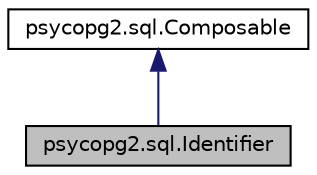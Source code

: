 digraph "psycopg2.sql.Identifier"
{
 // LATEX_PDF_SIZE
  edge [fontname="Helvetica",fontsize="10",labelfontname="Helvetica",labelfontsize="10"];
  node [fontname="Helvetica",fontsize="10",shape=record];
  Node1 [label="psycopg2.sql.Identifier",height=0.2,width=0.4,color="black", fillcolor="grey75", style="filled", fontcolor="black",tooltip=" "];
  Node2 -> Node1 [dir="back",color="midnightblue",fontsize="10",style="solid",fontname="Helvetica"];
  Node2 [label="psycopg2.sql.Composable",height=0.2,width=0.4,color="black", fillcolor="white", style="filled",URL="$classpsycopg2_1_1sql_1_1_composable.html",tooltip=" "];
}
